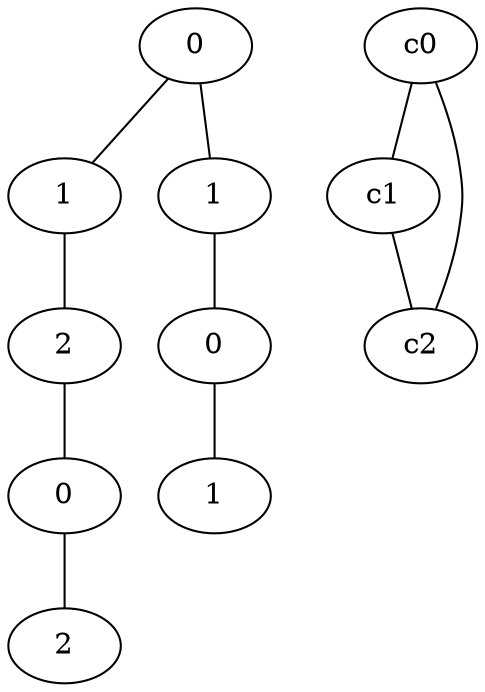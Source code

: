 graph {
a0[label=0];
a1[label=1];
a2[label=2];
a3[label=0];
a4[label=2];
a5[label=1];
a6[label=0];
a7[label=1];
a0 -- a1;
a0 -- a5;
a1 -- a2;
a2 -- a3;
a3 -- a4;
a5 -- a6;
a6 -- a7;
c0 -- c1;
c0 -- c2;
c1 -- c2;
}
